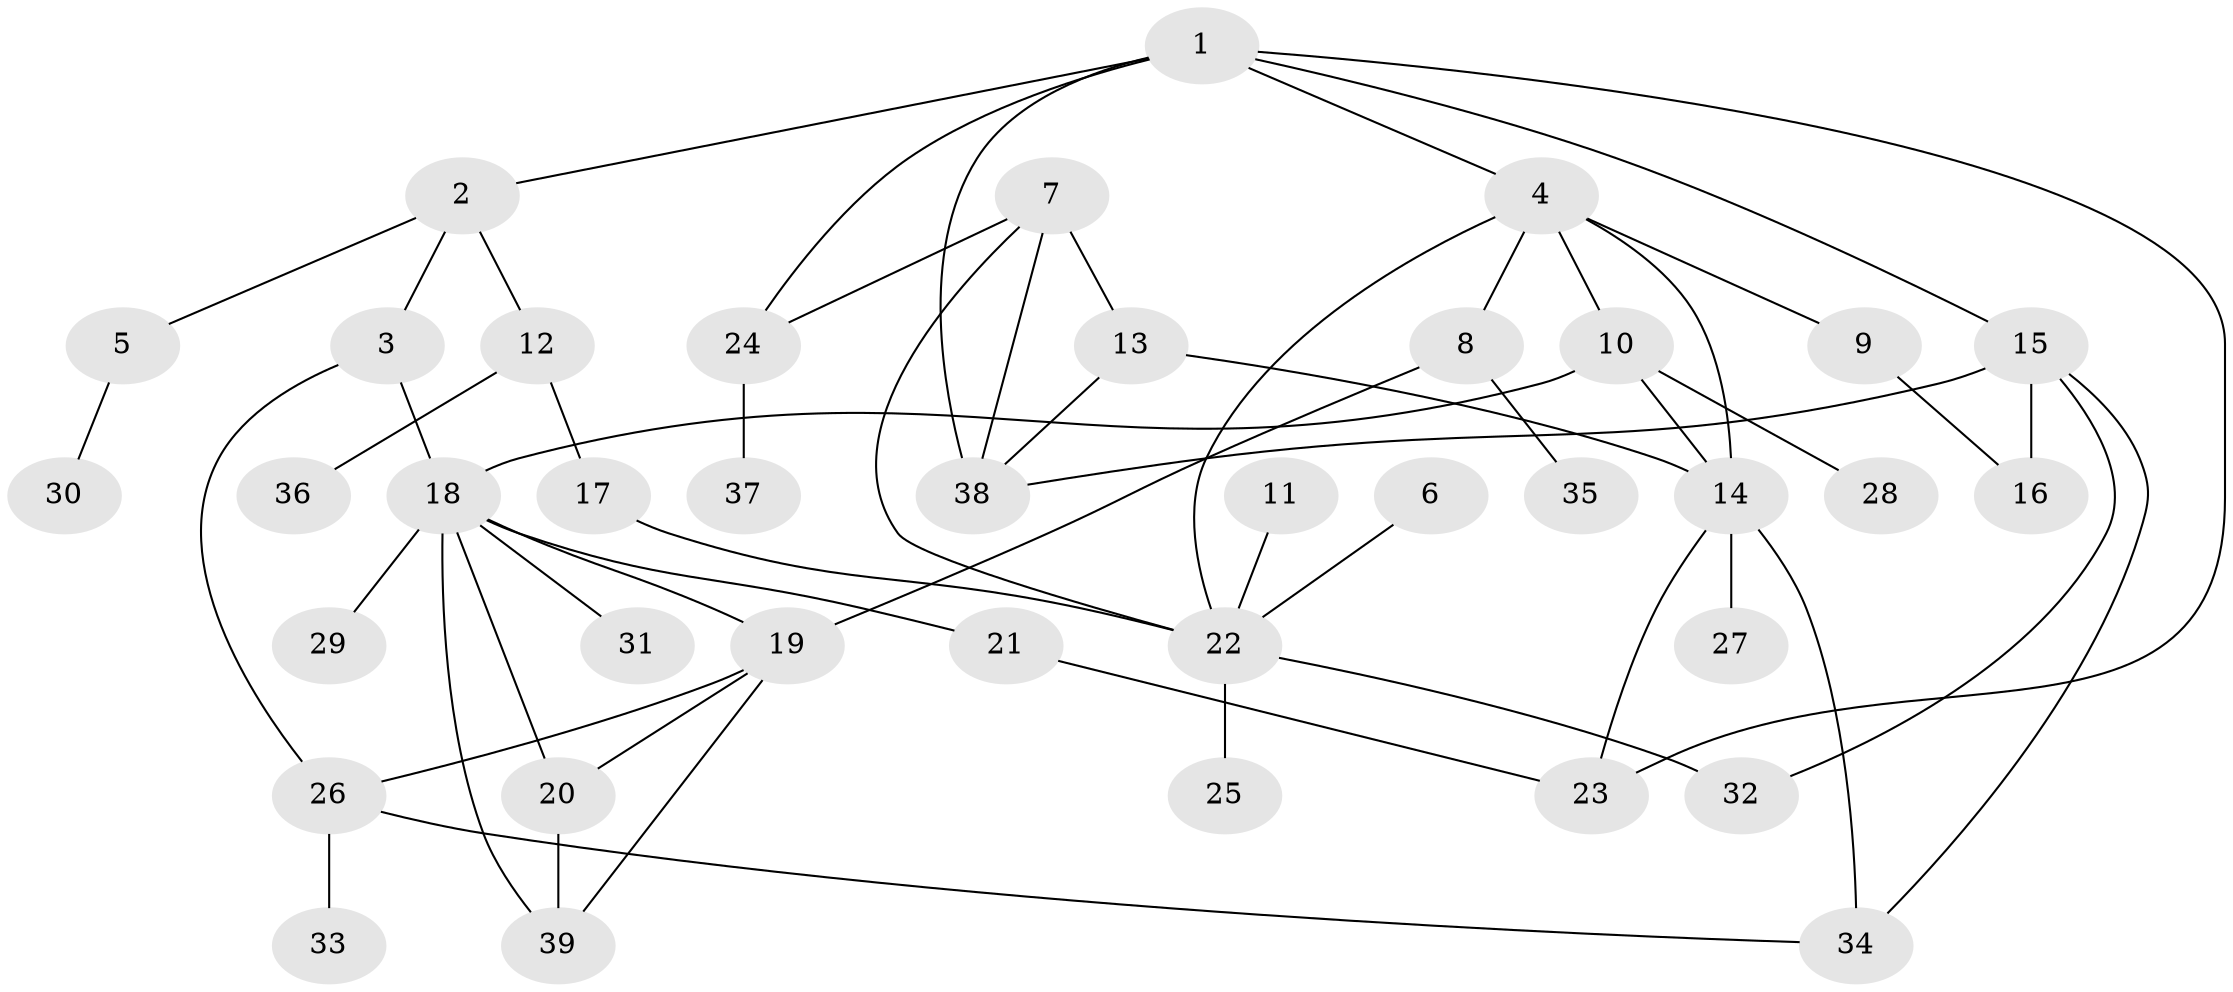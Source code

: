 // original degree distribution, {6: 0.05454545454545454, 4: 0.16363636363636364, 3: 0.14545454545454545, 2: 0.32727272727272727, 9: 0.01818181818181818, 8: 0.01818181818181818, 1: 0.23636363636363636, 5: 0.03636363636363636}
// Generated by graph-tools (version 1.1) at 2025/36/03/04/25 23:36:05]
// undirected, 39 vertices, 57 edges
graph export_dot {
  node [color=gray90,style=filled];
  1;
  2;
  3;
  4;
  5;
  6;
  7;
  8;
  9;
  10;
  11;
  12;
  13;
  14;
  15;
  16;
  17;
  18;
  19;
  20;
  21;
  22;
  23;
  24;
  25;
  26;
  27;
  28;
  29;
  30;
  31;
  32;
  33;
  34;
  35;
  36;
  37;
  38;
  39;
  1 -- 2 [weight=1.0];
  1 -- 4 [weight=1.0];
  1 -- 15 [weight=1.0];
  1 -- 23 [weight=1.0];
  1 -- 24 [weight=1.0];
  1 -- 38 [weight=1.0];
  2 -- 3 [weight=1.0];
  2 -- 5 [weight=1.0];
  2 -- 12 [weight=1.0];
  3 -- 18 [weight=1.0];
  3 -- 26 [weight=1.0];
  4 -- 8 [weight=1.0];
  4 -- 9 [weight=1.0];
  4 -- 10 [weight=1.0];
  4 -- 14 [weight=1.0];
  4 -- 22 [weight=1.0];
  5 -- 30 [weight=1.0];
  6 -- 22 [weight=1.0];
  7 -- 13 [weight=1.0];
  7 -- 22 [weight=1.0];
  7 -- 24 [weight=1.0];
  7 -- 38 [weight=1.0];
  8 -- 19 [weight=1.0];
  8 -- 35 [weight=1.0];
  9 -- 16 [weight=1.0];
  10 -- 14 [weight=1.0];
  10 -- 18 [weight=1.0];
  10 -- 28 [weight=1.0];
  11 -- 22 [weight=1.0];
  12 -- 17 [weight=1.0];
  12 -- 36 [weight=1.0];
  13 -- 14 [weight=1.0];
  13 -- 38 [weight=1.0];
  14 -- 23 [weight=1.0];
  14 -- 27 [weight=1.0];
  14 -- 34 [weight=1.0];
  15 -- 16 [weight=1.0];
  15 -- 32 [weight=1.0];
  15 -- 34 [weight=1.0];
  15 -- 38 [weight=1.0];
  17 -- 22 [weight=1.0];
  18 -- 19 [weight=1.0];
  18 -- 20 [weight=2.0];
  18 -- 21 [weight=1.0];
  18 -- 29 [weight=3.0];
  18 -- 31 [weight=1.0];
  18 -- 39 [weight=1.0];
  19 -- 20 [weight=1.0];
  19 -- 26 [weight=1.0];
  19 -- 39 [weight=1.0];
  20 -- 39 [weight=2.0];
  21 -- 23 [weight=1.0];
  22 -- 25 [weight=1.0];
  22 -- 32 [weight=1.0];
  24 -- 37 [weight=1.0];
  26 -- 33 [weight=1.0];
  26 -- 34 [weight=1.0];
}
